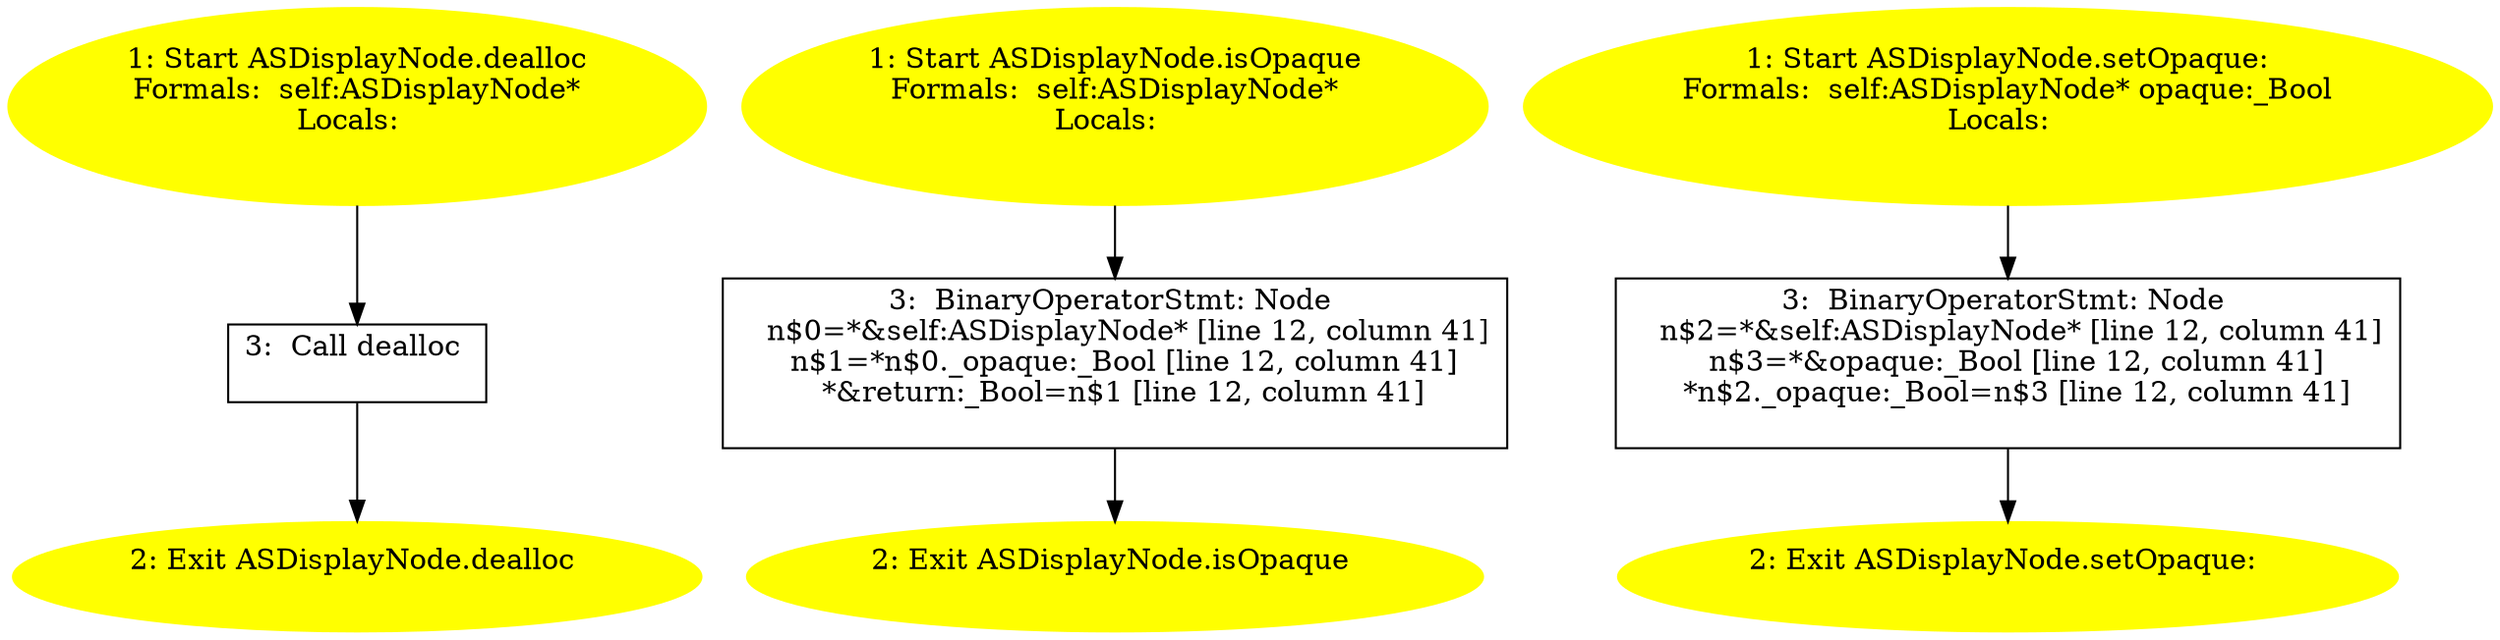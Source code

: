 /* @generated */
digraph cfg {
"dealloc#ASDisplayNode#instance.2cf9321d9a068615e100a3ac2a62e774_1" [label="1: Start ASDisplayNode.dealloc\nFormals:  self:ASDisplayNode*\nLocals:  \n  " color=yellow style=filled]
	

	 "dealloc#ASDisplayNode#instance.2cf9321d9a068615e100a3ac2a62e774_1" -> "dealloc#ASDisplayNode#instance.2cf9321d9a068615e100a3ac2a62e774_3" ;
"dealloc#ASDisplayNode#instance.2cf9321d9a068615e100a3ac2a62e774_2" [label="2: Exit ASDisplayNode.dealloc \n  " color=yellow style=filled]
	

"dealloc#ASDisplayNode#instance.2cf9321d9a068615e100a3ac2a62e774_3" [label="3:  Call dealloc \n  " shape="box"]
	

	 "dealloc#ASDisplayNode#instance.2cf9321d9a068615e100a3ac2a62e774_3" -> "dealloc#ASDisplayNode#instance.2cf9321d9a068615e100a3ac2a62e774_2" ;
"isOpaque#ASDisplayNode#instance.efbf8192c0bb59de353a9d71765d463c_1" [label="1: Start ASDisplayNode.isOpaque\nFormals:  self:ASDisplayNode*\nLocals:  \n  " color=yellow style=filled]
	

	 "isOpaque#ASDisplayNode#instance.efbf8192c0bb59de353a9d71765d463c_1" -> "isOpaque#ASDisplayNode#instance.efbf8192c0bb59de353a9d71765d463c_3" ;
"isOpaque#ASDisplayNode#instance.efbf8192c0bb59de353a9d71765d463c_2" [label="2: Exit ASDisplayNode.isOpaque \n  " color=yellow style=filled]
	

"isOpaque#ASDisplayNode#instance.efbf8192c0bb59de353a9d71765d463c_3" [label="3:  BinaryOperatorStmt: Node \n   n$0=*&self:ASDisplayNode* [line 12, column 41]\n  n$1=*n$0._opaque:_Bool [line 12, column 41]\n  *&return:_Bool=n$1 [line 12, column 41]\n " shape="box"]
	

	 "isOpaque#ASDisplayNode#instance.efbf8192c0bb59de353a9d71765d463c_3" -> "isOpaque#ASDisplayNode#instance.efbf8192c0bb59de353a9d71765d463c_2" ;
"setOpaque:#ASDisplayNode#instance.f5e64d1703bd4ab716e8ec5de489150d_1" [label="1: Start ASDisplayNode.setOpaque:\nFormals:  self:ASDisplayNode* opaque:_Bool\nLocals:  \n  " color=yellow style=filled]
	

	 "setOpaque:#ASDisplayNode#instance.f5e64d1703bd4ab716e8ec5de489150d_1" -> "setOpaque:#ASDisplayNode#instance.f5e64d1703bd4ab716e8ec5de489150d_3" ;
"setOpaque:#ASDisplayNode#instance.f5e64d1703bd4ab716e8ec5de489150d_2" [label="2: Exit ASDisplayNode.setOpaque: \n  " color=yellow style=filled]
	

"setOpaque:#ASDisplayNode#instance.f5e64d1703bd4ab716e8ec5de489150d_3" [label="3:  BinaryOperatorStmt: Node \n   n$2=*&self:ASDisplayNode* [line 12, column 41]\n  n$3=*&opaque:_Bool [line 12, column 41]\n  *n$2._opaque:_Bool=n$3 [line 12, column 41]\n " shape="box"]
	

	 "setOpaque:#ASDisplayNode#instance.f5e64d1703bd4ab716e8ec5de489150d_3" -> "setOpaque:#ASDisplayNode#instance.f5e64d1703bd4ab716e8ec5de489150d_2" ;
}
